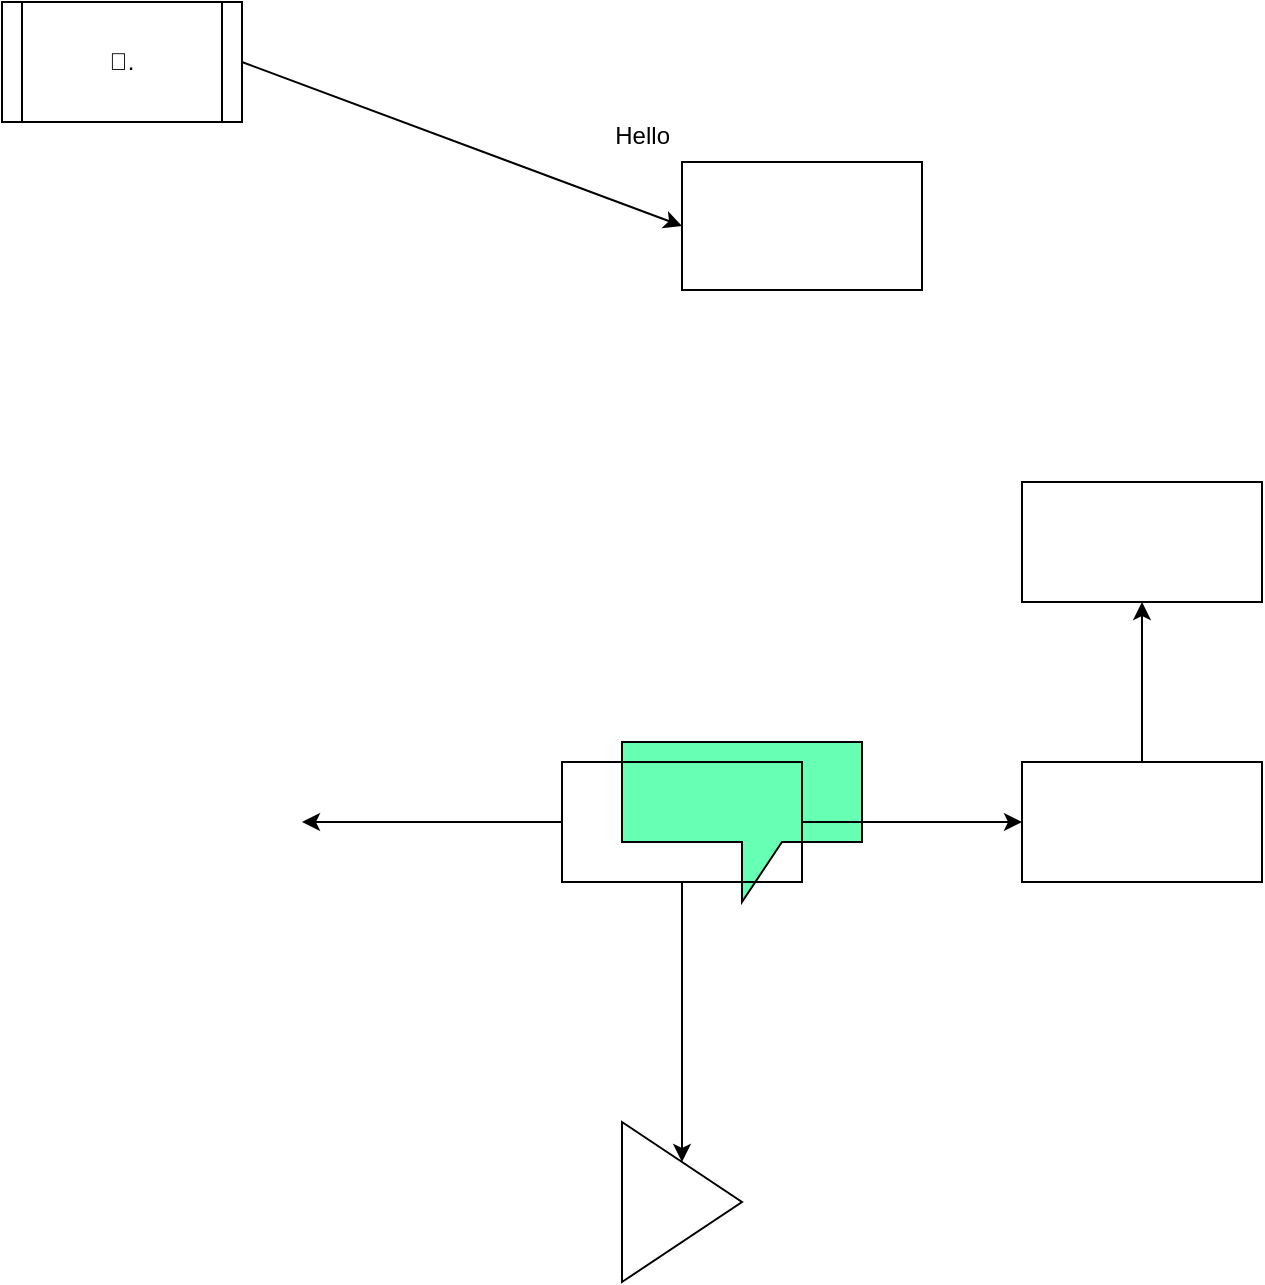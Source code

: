 <mxfile compressed="false" version="20.3.0" type="device" pages="2">
  <diagram id="SJr6KKptlU5QiQrU6xVG" name="Page-1">
    <mxGraphModel dx="1334" dy="864" grid="1" gridSize="10" guides="1" tooltips="1" connect="1" arrows="1" fold="1" page="1" pageScale="1" pageWidth="827" pageHeight="1169" math="0" shadow="0">
      <root>
        <mxCell id="0" />
        <mxCell id="1" parent="0" />
        <mxCell id="nc-baN8P3143ScVM59ke-7" value="" style="shape=callout;whiteSpace=wrap;html=1;perimeter=calloutPerimeter;fillColor=#66FFB3;" parent="1" vertex="1">
          <mxGeometry x="350" y="410" width="120" height="80" as="geometry" />
        </mxCell>
        <mxCell id="cdPiixfHxET8ecPh0V6f-1" value="Hello" style="html=1;whiteSpace=wrap;horizontal=1;fontStyle=0;verticalAlign=bottom;textDirection=ltr;labelPosition=left;verticalLabelPosition=top;align=right;spacingLeft=3;spacingBottom=3;spacingRight=3;spacingTop=3;spacing=3;flipH=0;glass=0;arcSize=50;shadow=0;" parent="1" vertex="1">
          <mxGeometry x="380" y="120" width="120" height="64" as="geometry" />
        </mxCell>
        <object label="&lt;meta charset=&quot;utf-8&quot;&gt;🔑." value="🔑." id="v7lvr-B3FCQAbCfzJB2g-1">
          <mxCell style="shape=process;whiteSpace=wrap;html=1;backgroundOutline=1;size=0.083;" parent="1" vertex="1">
            <mxGeometry x="40" y="40" width="120" height="60" as="geometry" />
          </mxCell>
        </object>
        <mxCell id="v7lvr-B3FCQAbCfzJB2g-2" value="" style="endArrow=classic;html=1;sourcePortConstraint=none;rounded=0;exitX=1;exitY=0.5;exitDx=0;exitDy=0;entryX=0;entryY=0.5;entryDx=0;entryDy=0;" parent="1" source="v7lvr-B3FCQAbCfzJB2g-1" target="cdPiixfHxET8ecPh0V6f-1" edge="1">
          <mxGeometry width="50" height="50" relative="1" as="geometry">
            <mxPoint x="170" y="70" as="sourcePoint" />
            <mxPoint x="350" y="170" as="targetPoint" />
          </mxGeometry>
        </mxCell>
        <mxCell id="pM8S0YWvnYglEqaYWWTR-3" value="" style="edgeStyle=orthogonalEdgeStyle;rounded=0;orthogonalLoop=1;jettySize=auto;html=1;" edge="1" parent="1" source="nc-baN8P3143ScVM59ke-1">
          <mxGeometry relative="1" as="geometry">
            <mxPoint x="190" y="450" as="targetPoint" />
          </mxGeometry>
        </mxCell>
        <mxCell id="pM8S0YWvnYglEqaYWWTR-7" style="edgeStyle=orthogonalEdgeStyle;rounded=0;orthogonalLoop=1;jettySize=auto;html=1;" edge="1" parent="1" source="nc-baN8P3143ScVM59ke-1" target="nc-baN8P3143ScVM59ke-5">
          <mxGeometry relative="1" as="geometry" />
        </mxCell>
        <mxCell id="nc-baN8P3143ScVM59ke-1" value="" style="whiteSpace=wrap;html=1;fillColor=none;fillOpacity=66;strokeOpacity=100;direction=east;portConstraint=none;" parent="1" vertex="1">
          <mxGeometry x="320" y="420" width="120" height="60" as="geometry" />
        </mxCell>
        <mxCell id="pM8S0YWvnYglEqaYWWTR-5" value="" style="edgeStyle=orthogonalEdgeStyle;rounded=0;orthogonalLoop=1;jettySize=auto;html=1;" edge="1" parent="1" source="nc-baN8P3143ScVM59ke-2" target="pM8S0YWvnYglEqaYWWTR-4">
          <mxGeometry relative="1" as="geometry" />
        </mxCell>
        <mxCell id="nc-baN8P3143ScVM59ke-2" value="" style="whiteSpace=wrap;html=1;portConstraint=none;" parent="1" vertex="1">
          <mxGeometry x="550" y="420" width="120" height="60" as="geometry" />
        </mxCell>
        <mxCell id="nc-baN8P3143ScVM59ke-3" value="" style="edgeStyle=orthogonalEdgeStyle;orthogonalLoop=1;jettySize=auto;html=1;rounded=0;fillOpacity=100;strokeOpacity=100;anchorPointDirection=1;orthogonal=0;sourcePortConstraint=none;" parent="1" source="nc-baN8P3143ScVM59ke-1" target="nc-baN8P3143ScVM59ke-2" edge="1">
          <mxGeometry relative="1" as="geometry" />
        </mxCell>
        <mxCell id="nc-baN8P3143ScVM59ke-5" value="" style="triangle;whiteSpace=wrap;html=1;direction=east;" parent="1" vertex="1">
          <mxGeometry x="350" y="600" width="60" height="80" as="geometry" />
        </mxCell>
        <mxCell id="pM8S0YWvnYglEqaYWWTR-4" value="" style="whiteSpace=wrap;html=1;portConstraint=none;" vertex="1" parent="1">
          <mxGeometry x="550" y="280" width="120" height="60" as="geometry" />
        </mxCell>
      </root>
    </mxGraphModel>
  </diagram>
  <diagram id="UjGQGW2VeNA4anNop8zO" name="Page-2">
    <mxGraphModel dx="1348" dy="878" grid="1" gridSize="10" guides="1" tooltips="1" connect="1" arrows="1" fold="1" page="1" pageScale="1" pageWidth="827" pageHeight="1169" math="0" shadow="0">
      <root>
        <mxCell id="0" />
        <mxCell id="1" parent="0" />
      </root>
    </mxGraphModel>
  </diagram>
</mxfile>
